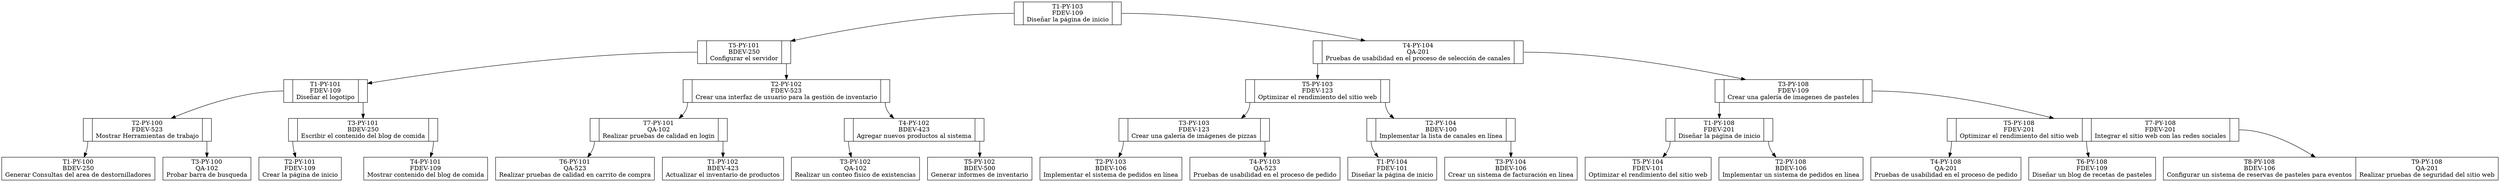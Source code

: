 digraph arbol { 
node[shape=record]R3540[label="<C1>|T1-PY-103\nFDEV-109\nDiseñar la página de inicio|<C2>"];
R1542[label="<C1>|T5-PY-101\nBDEV-250\nConfigurar el servidor|<C2>"];
R1538[label="<C1>|T1-PY-101\nFDEV-109\nDiseñar el logotipo|<C2>"];
R538[label="<C1>|T2-PY-100\nFDEV-523\nMostrar Herramientas de trabajo|<C2>"];
R537[label="T1-PY-100\nBDEV-250\nGenerar Consultas del area de destornilladores"];
R539[label="T3-PY-100\nQA-102\nProbar barra de busqueda"];
R1540[label="<C1>|T3-PY-101\nBDEV-250\nEscribir el contenido del blog de comida|<C2>"];
R1539[label="T2-PY-101\nFDEV-109\nCrear la página de inicio"];
R1541[label="T4-PY-101\nFDEV-109\nMostrar contenido del blog de comida"];
R2540[label="<C1>|T2-PY-102\nFDEV-523\nCrear una interfaz de usuario para la gestión de inventario|<C2>"];
R1544[label="<C1>|T7-PY-101\nQA-102\nRealizar pruebas de calidad en login|<C2>"];
R1543[label="T6-PY-101\nQA-523\nRealizar pruebas de calidad en carrito de compra"];
R2539[label="T1-PY-102\nBDEV-423\nActualizar el inventario de productos"];
R2542[label="<C1>|T4-PY-102\nBDEV-423\nAgregar nuevos productos al sistema|<C2>"];
R2541[label="T3-PY-102\nQA-102\nRealizar un conteo físico de existencias"];
R2543[label="T5-PY-102\nBDEV-500\nGenerar informes de inventario"];
R4544[label="<C1>|T4-PY-104\nQA-201\nPruebas de usabilidad en el proceso de selección de canales|<C2>"];
R3544[label="<C1>|T5-PY-103\nFDEV-123\nOptimizar el rendimiento del sitio web|<C2>"];
R3542[label="<C1>|T3-PY-103\nFDEV-123\nCrear una galería de imágenes de pizzas|<C2>"];
R3541[label="T2-PY-103\nBDEV-106\nImplementar el sistema de pedidos en línea"];
R3543[label="T4-PY-103\nQA-523\nPruebas de usabilidad en el proceso de pedido"];
R4542[label="<C1>|T2-PY-104\nBDEV-100\nImplementar la lista de canales en línea|<C2>"];
R4541[label="T1-PY-104\nFDEV-101\nDiseñar la página de inicio"];
R4543[label="T3-PY-104\nBDEV-106\nCrear un sistema de facturación en línea"];
R8547[label="<C1>|T3-PY-108\nFDEV-109\nCrear una galería de imagenes de pasteles|<C2>"];
R8545[label="<C1>|T1-PY-108\nFDEV-201\nDiseñar la página de inicio|<C2>"];
R4545[label="T5-PY-104\nFDEV-101\nOptimizar el rendimiento del sitio web"];
R8546[label="T2-PY-108\nBDEV-106\nImplementar un sistema de pedidos en línea"];
R8549[label="<C1>|T5-PY-108\nFDEV-201\nOptimizar el rendimiento del sitio web|<C2>|T7-PY-108\nFDEV-201\nIntegrar el sitio web con las redes sociales|<C3>"];
R8548[label="T4-PY-108\nQA-201\nPruebas de usabilidad en el proceso de pedido"];
R8550[label="T6-PY-108\nFDEV-109\nDiseñar un blog de recetas de pasteles"];
R8552[label="T8-PY-108\nBDEV-106\nConfigurar un sistema de reservas de pasteles para eventos|T9-PY-108\nQA-201\nRealizar pruebas de seguridad del sitio web"];
R3540:C1 -> R1542;
R1542:C1 -> R1538;
R1538:C1 -> R538;
R538:C1 -> R537;
R538:C2 -> R539;
R1538:C2 -> R1540;
R1540:C1 -> R1539;
R1540:C2 -> R1541;
R1542:C2 -> R2540;
R2540:C1 -> R1544;
R1544:C1 -> R1543;
R1544:C2 -> R2539;
R2540:C2 -> R2542;
R2542:C1 -> R2541;
R2542:C2 -> R2543;
R3540:C2 -> R4544;
R4544:C1 -> R3544;
R3544:C1 -> R3542;
R3542:C1 -> R3541;
R3542:C2 -> R3543;
R3544:C2 -> R4542;
R4542:C1 -> R4541;
R4542:C2 -> R4543;
R4544:C2 -> R8547;
R8547:C1 -> R8545;
R8545:C1 -> R4545;
R8545:C2 -> R8546;
R8547:C2 -> R8549;
R8549:C1 -> R8548;
R8549:C2 -> R8550;
R8549:C3 -> R8552;
}